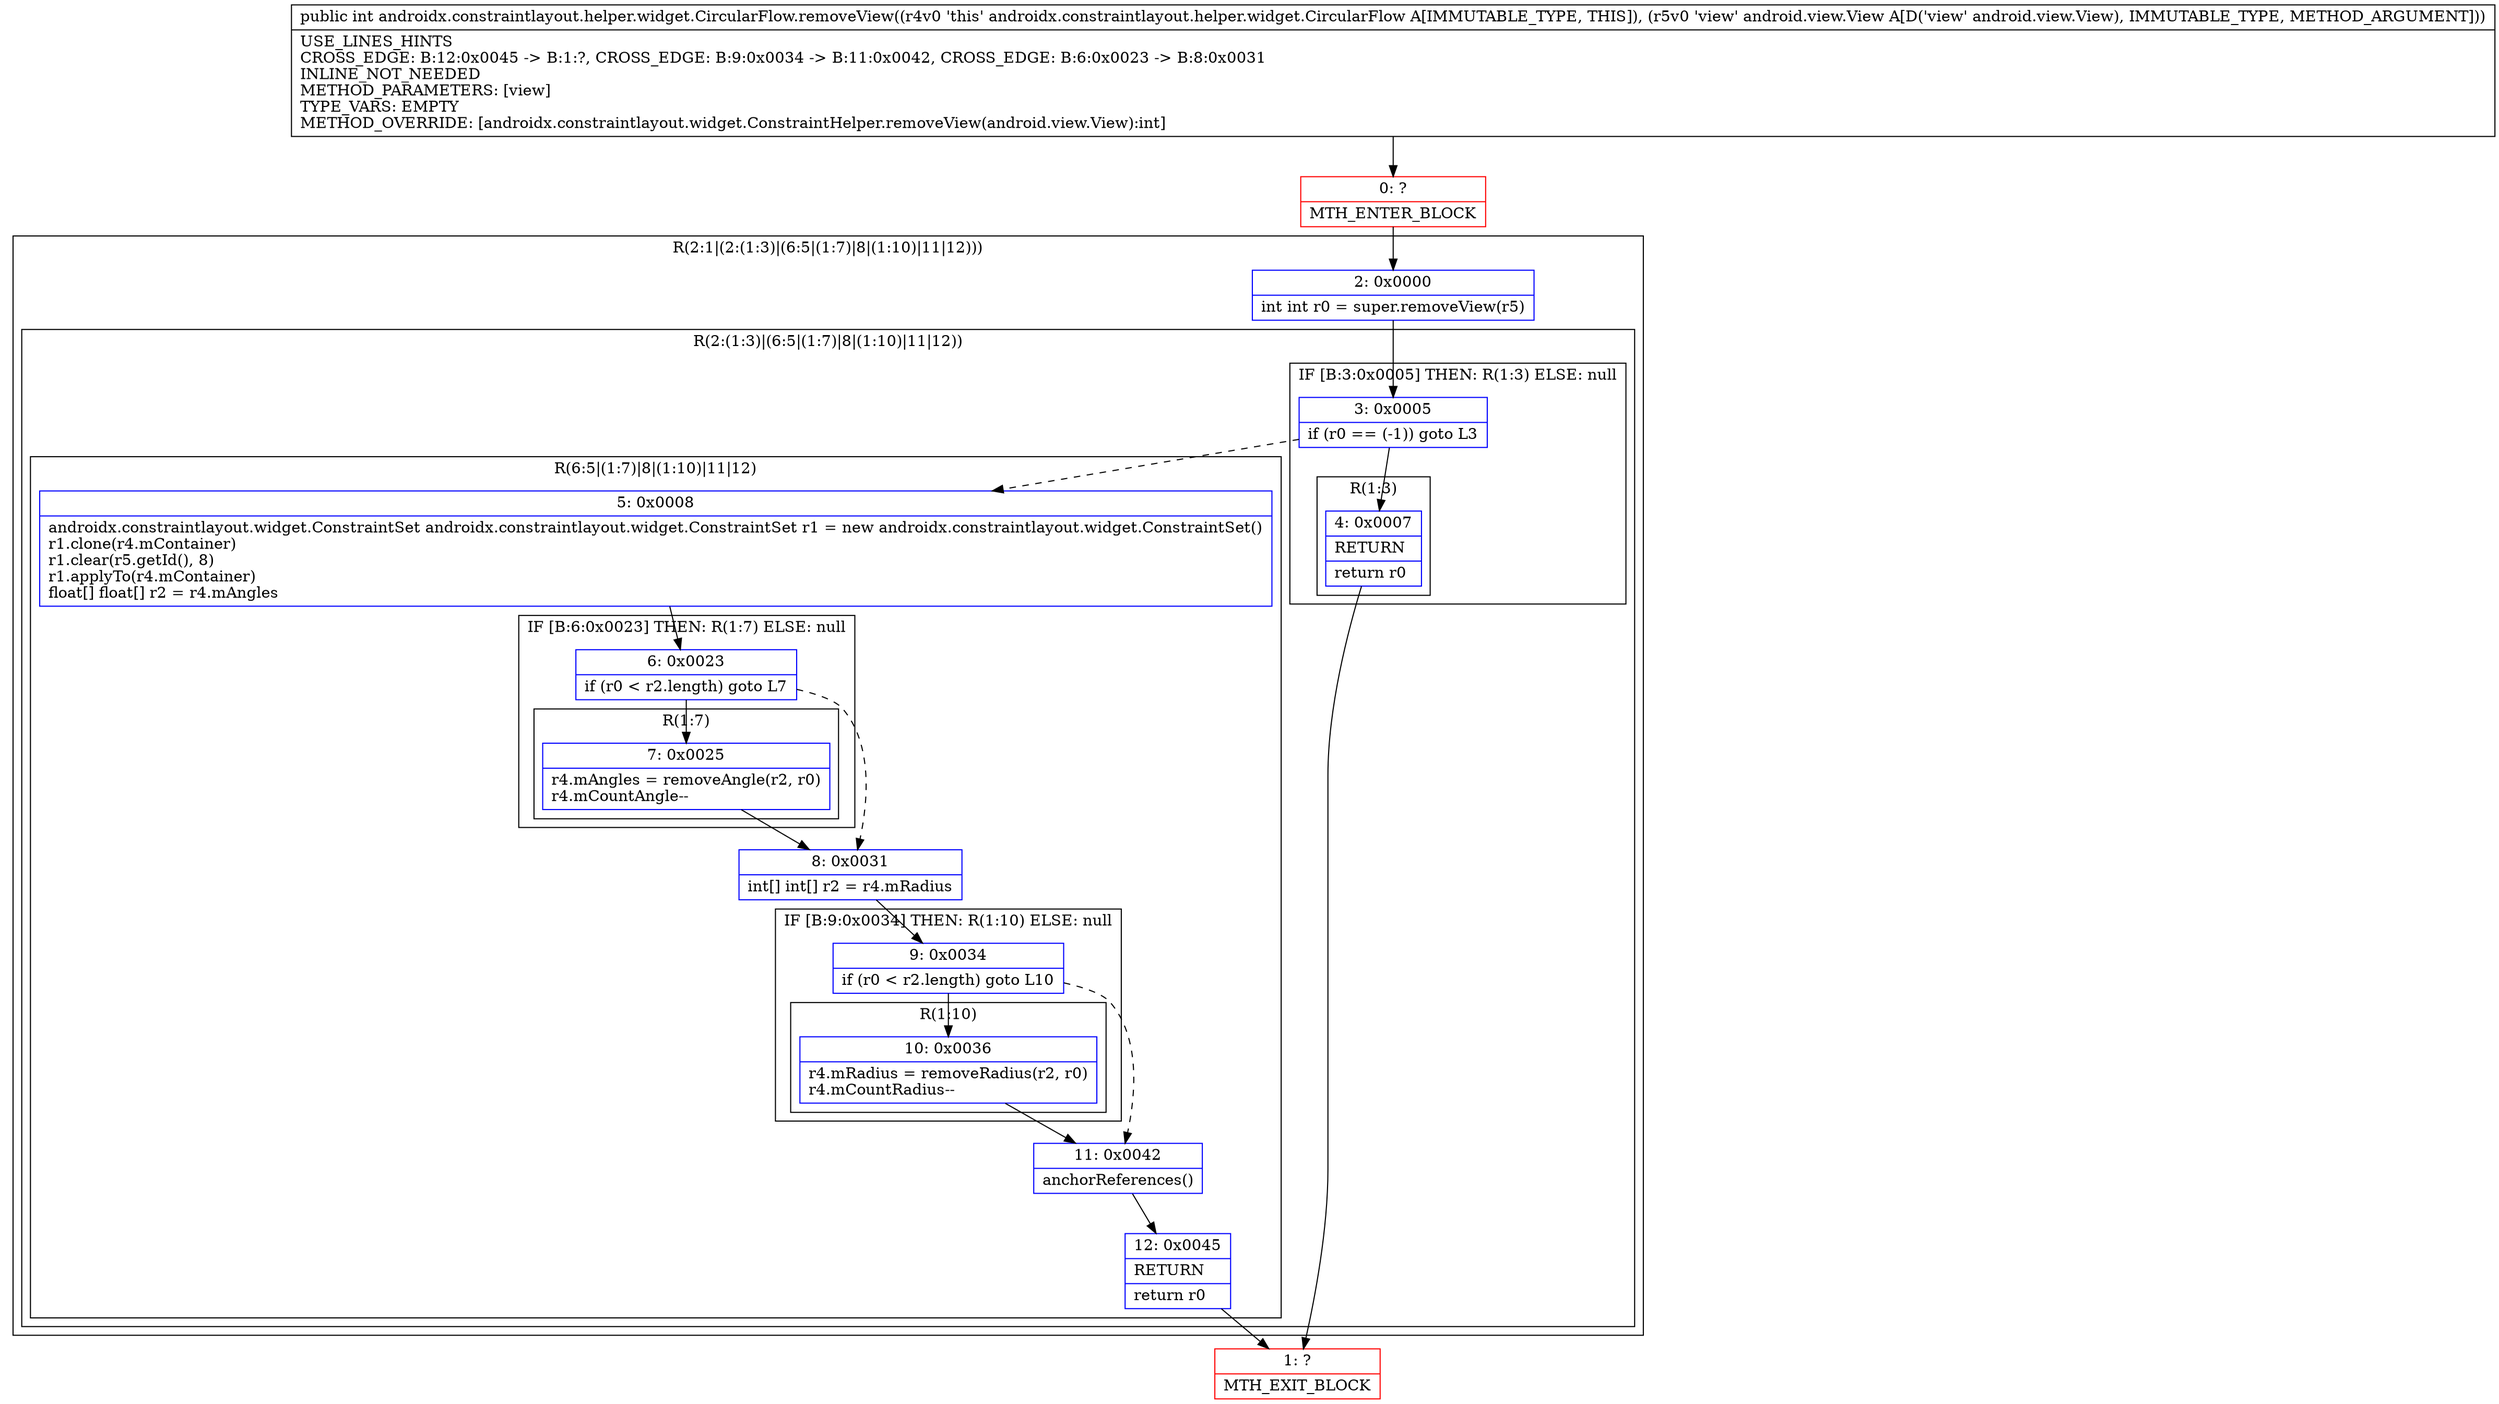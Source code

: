 digraph "CFG forandroidx.constraintlayout.helper.widget.CircularFlow.removeView(Landroid\/view\/View;)I" {
subgraph cluster_Region_861140029 {
label = "R(2:1|(2:(1:3)|(6:5|(1:7)|8|(1:10)|11|12)))";
node [shape=record,color=blue];
Node_2 [shape=record,label="{2\:\ 0x0000|int int r0 = super.removeView(r5)\l}"];
subgraph cluster_Region_710568095 {
label = "R(2:(1:3)|(6:5|(1:7)|8|(1:10)|11|12))";
node [shape=record,color=blue];
subgraph cluster_IfRegion_998125879 {
label = "IF [B:3:0x0005] THEN: R(1:3) ELSE: null";
node [shape=record,color=blue];
Node_3 [shape=record,label="{3\:\ 0x0005|if (r0 == (\-1)) goto L3\l}"];
subgraph cluster_Region_877860302 {
label = "R(1:3)";
node [shape=record,color=blue];
Node_4 [shape=record,label="{4\:\ 0x0007|RETURN\l|return r0\l}"];
}
}
subgraph cluster_Region_1846026799 {
label = "R(6:5|(1:7)|8|(1:10)|11|12)";
node [shape=record,color=blue];
Node_5 [shape=record,label="{5\:\ 0x0008|androidx.constraintlayout.widget.ConstraintSet androidx.constraintlayout.widget.ConstraintSet r1 = new androidx.constraintlayout.widget.ConstraintSet()\lr1.clone(r4.mContainer)\lr1.clear(r5.getId(), 8)\lr1.applyTo(r4.mContainer)\lfloat[] float[] r2 = r4.mAngles\l}"];
subgraph cluster_IfRegion_137663185 {
label = "IF [B:6:0x0023] THEN: R(1:7) ELSE: null";
node [shape=record,color=blue];
Node_6 [shape=record,label="{6\:\ 0x0023|if (r0 \< r2.length) goto L7\l}"];
subgraph cluster_Region_610954742 {
label = "R(1:7)";
node [shape=record,color=blue];
Node_7 [shape=record,label="{7\:\ 0x0025|r4.mAngles = removeAngle(r2, r0)\lr4.mCountAngle\-\-\l}"];
}
}
Node_8 [shape=record,label="{8\:\ 0x0031|int[] int[] r2 = r4.mRadius\l}"];
subgraph cluster_IfRegion_1859590085 {
label = "IF [B:9:0x0034] THEN: R(1:10) ELSE: null";
node [shape=record,color=blue];
Node_9 [shape=record,label="{9\:\ 0x0034|if (r0 \< r2.length) goto L10\l}"];
subgraph cluster_Region_1116111540 {
label = "R(1:10)";
node [shape=record,color=blue];
Node_10 [shape=record,label="{10\:\ 0x0036|r4.mRadius = removeRadius(r2, r0)\lr4.mCountRadius\-\-\l}"];
}
}
Node_11 [shape=record,label="{11\:\ 0x0042|anchorReferences()\l}"];
Node_12 [shape=record,label="{12\:\ 0x0045|RETURN\l|return r0\l}"];
}
}
}
Node_0 [shape=record,color=red,label="{0\:\ ?|MTH_ENTER_BLOCK\l}"];
Node_1 [shape=record,color=red,label="{1\:\ ?|MTH_EXIT_BLOCK\l}"];
MethodNode[shape=record,label="{public int androidx.constraintlayout.helper.widget.CircularFlow.removeView((r4v0 'this' androidx.constraintlayout.helper.widget.CircularFlow A[IMMUTABLE_TYPE, THIS]), (r5v0 'view' android.view.View A[D('view' android.view.View), IMMUTABLE_TYPE, METHOD_ARGUMENT]))  | USE_LINES_HINTS\lCROSS_EDGE: B:12:0x0045 \-\> B:1:?, CROSS_EDGE: B:9:0x0034 \-\> B:11:0x0042, CROSS_EDGE: B:6:0x0023 \-\> B:8:0x0031\lINLINE_NOT_NEEDED\lMETHOD_PARAMETERS: [view]\lTYPE_VARS: EMPTY\lMETHOD_OVERRIDE: [androidx.constraintlayout.widget.ConstraintHelper.removeView(android.view.View):int]\l}"];
MethodNode -> Node_0;Node_2 -> Node_3;
Node_3 -> Node_4;
Node_3 -> Node_5[style=dashed];
Node_4 -> Node_1;
Node_5 -> Node_6;
Node_6 -> Node_7;
Node_6 -> Node_8[style=dashed];
Node_7 -> Node_8;
Node_8 -> Node_9;
Node_9 -> Node_10;
Node_9 -> Node_11[style=dashed];
Node_10 -> Node_11;
Node_11 -> Node_12;
Node_12 -> Node_1;
Node_0 -> Node_2;
}

